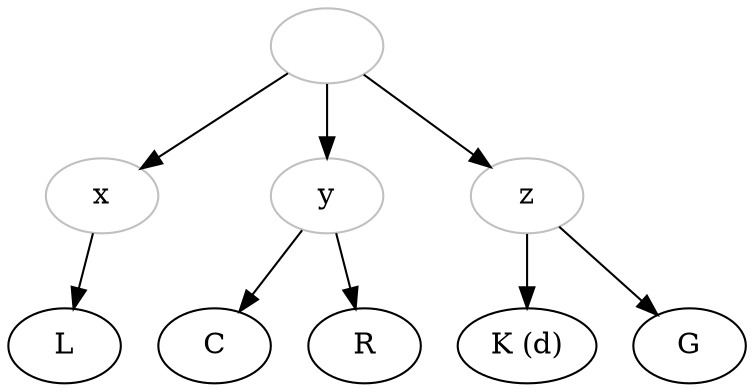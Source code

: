 digraph {
archetype [color="grey", label=" "] ;
x [color="grey"] ;
y [color="grey"] ;
z [color="grey"] ;
Kd [label="K (d)"] ;
archetype -> x ;
archetype -> y ;
archetype -> z ;
x -> L ;
y -> C ;
y -> R ;
z -> G ;
z -> Kd ;
}

